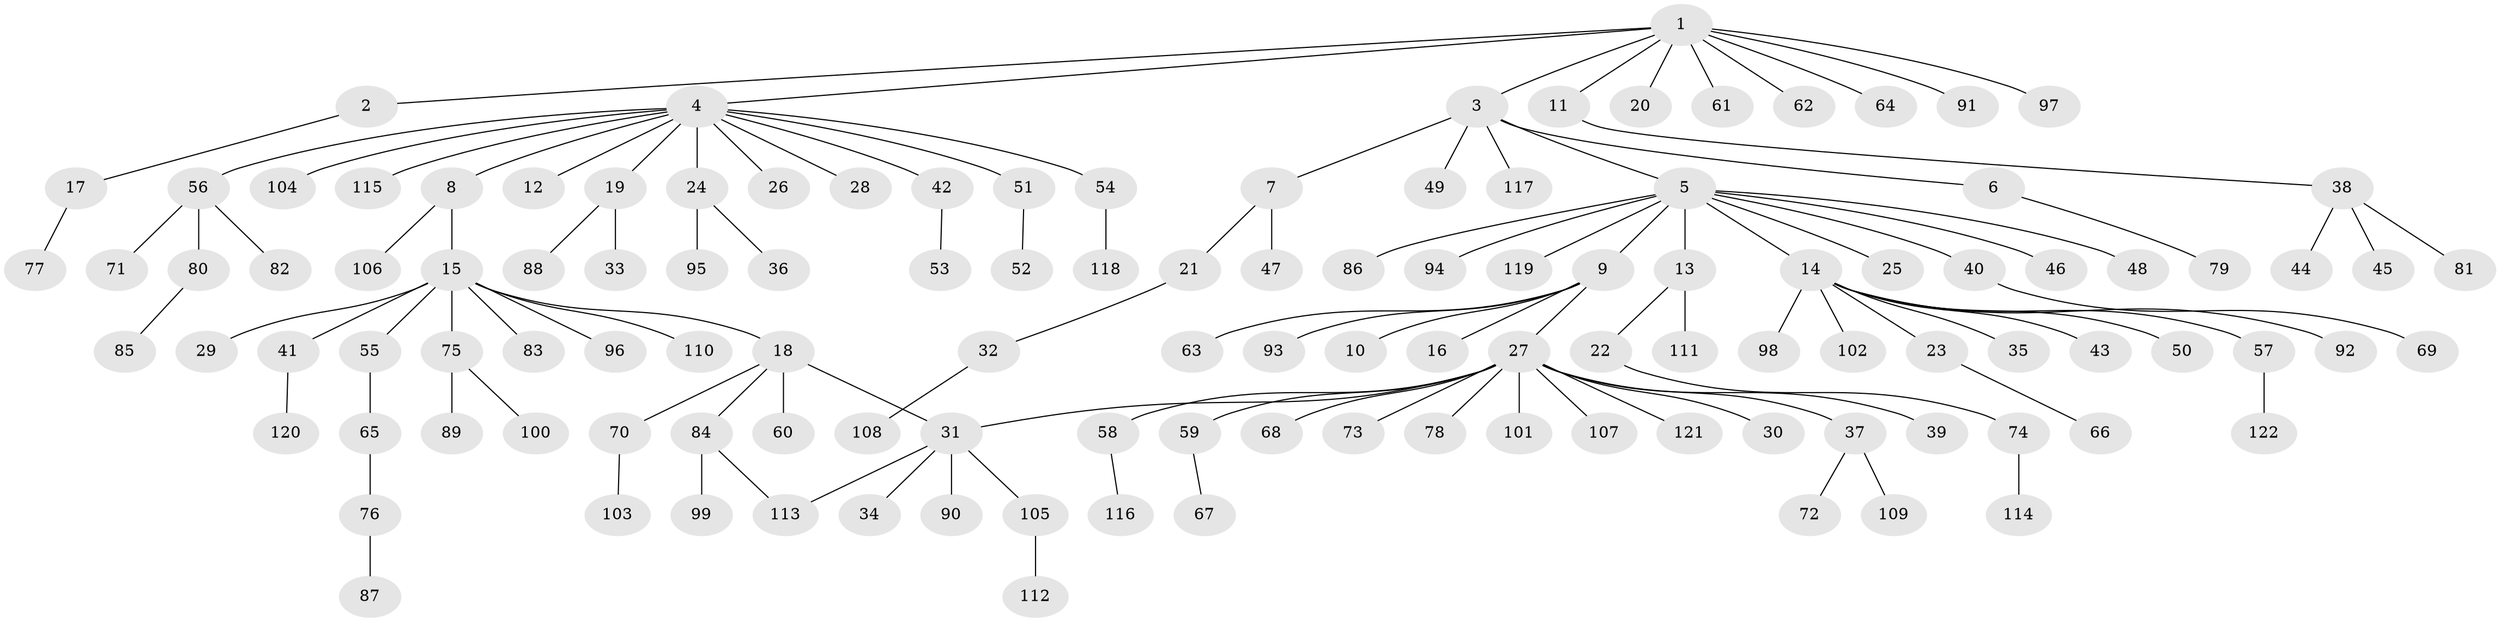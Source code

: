 // Generated by graph-tools (version 1.1) at 2025/48/03/09/25 04:48:39]
// undirected, 122 vertices, 123 edges
graph export_dot {
graph [start="1"]
  node [color=gray90,style=filled];
  1;
  2;
  3;
  4;
  5;
  6;
  7;
  8;
  9;
  10;
  11;
  12;
  13;
  14;
  15;
  16;
  17;
  18;
  19;
  20;
  21;
  22;
  23;
  24;
  25;
  26;
  27;
  28;
  29;
  30;
  31;
  32;
  33;
  34;
  35;
  36;
  37;
  38;
  39;
  40;
  41;
  42;
  43;
  44;
  45;
  46;
  47;
  48;
  49;
  50;
  51;
  52;
  53;
  54;
  55;
  56;
  57;
  58;
  59;
  60;
  61;
  62;
  63;
  64;
  65;
  66;
  67;
  68;
  69;
  70;
  71;
  72;
  73;
  74;
  75;
  76;
  77;
  78;
  79;
  80;
  81;
  82;
  83;
  84;
  85;
  86;
  87;
  88;
  89;
  90;
  91;
  92;
  93;
  94;
  95;
  96;
  97;
  98;
  99;
  100;
  101;
  102;
  103;
  104;
  105;
  106;
  107;
  108;
  109;
  110;
  111;
  112;
  113;
  114;
  115;
  116;
  117;
  118;
  119;
  120;
  121;
  122;
  1 -- 2;
  1 -- 3;
  1 -- 4;
  1 -- 11;
  1 -- 20;
  1 -- 61;
  1 -- 62;
  1 -- 64;
  1 -- 91;
  1 -- 97;
  2 -- 17;
  3 -- 5;
  3 -- 6;
  3 -- 7;
  3 -- 49;
  3 -- 117;
  4 -- 8;
  4 -- 12;
  4 -- 19;
  4 -- 24;
  4 -- 26;
  4 -- 28;
  4 -- 42;
  4 -- 51;
  4 -- 54;
  4 -- 56;
  4 -- 104;
  4 -- 115;
  5 -- 9;
  5 -- 13;
  5 -- 14;
  5 -- 25;
  5 -- 40;
  5 -- 46;
  5 -- 48;
  5 -- 86;
  5 -- 94;
  5 -- 119;
  6 -- 79;
  7 -- 21;
  7 -- 47;
  8 -- 15;
  8 -- 106;
  9 -- 10;
  9 -- 16;
  9 -- 27;
  9 -- 63;
  9 -- 93;
  11 -- 38;
  13 -- 22;
  13 -- 111;
  14 -- 23;
  14 -- 35;
  14 -- 43;
  14 -- 50;
  14 -- 57;
  14 -- 92;
  14 -- 98;
  14 -- 102;
  15 -- 18;
  15 -- 29;
  15 -- 41;
  15 -- 55;
  15 -- 75;
  15 -- 83;
  15 -- 96;
  15 -- 110;
  17 -- 77;
  18 -- 31;
  18 -- 60;
  18 -- 70;
  18 -- 84;
  19 -- 33;
  19 -- 88;
  21 -- 32;
  22 -- 74;
  23 -- 66;
  24 -- 36;
  24 -- 95;
  27 -- 30;
  27 -- 31;
  27 -- 37;
  27 -- 39;
  27 -- 58;
  27 -- 59;
  27 -- 68;
  27 -- 73;
  27 -- 78;
  27 -- 101;
  27 -- 107;
  27 -- 121;
  31 -- 34;
  31 -- 90;
  31 -- 105;
  31 -- 113;
  32 -- 108;
  37 -- 72;
  37 -- 109;
  38 -- 44;
  38 -- 45;
  38 -- 81;
  40 -- 69;
  41 -- 120;
  42 -- 53;
  51 -- 52;
  54 -- 118;
  55 -- 65;
  56 -- 71;
  56 -- 80;
  56 -- 82;
  57 -- 122;
  58 -- 116;
  59 -- 67;
  65 -- 76;
  70 -- 103;
  74 -- 114;
  75 -- 89;
  75 -- 100;
  76 -- 87;
  80 -- 85;
  84 -- 99;
  84 -- 113;
  105 -- 112;
}
